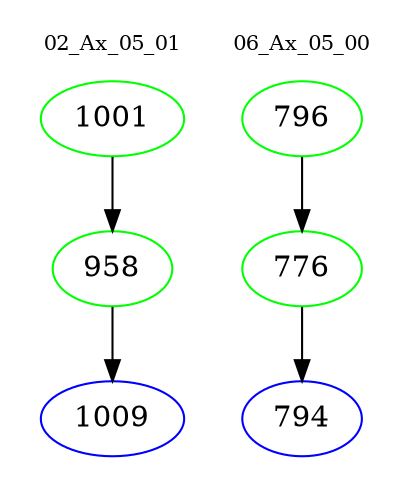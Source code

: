 digraph{
subgraph cluster_0 {
color = white
label = "02_Ax_05_01";
fontsize=10;
T0_1001 [label="1001", color="green"]
T0_1001 -> T0_958 [color="black"]
T0_958 [label="958", color="green"]
T0_958 -> T0_1009 [color="black"]
T0_1009 [label="1009", color="blue"]
}
subgraph cluster_1 {
color = white
label = "06_Ax_05_00";
fontsize=10;
T1_796 [label="796", color="green"]
T1_796 -> T1_776 [color="black"]
T1_776 [label="776", color="green"]
T1_776 -> T1_794 [color="black"]
T1_794 [label="794", color="blue"]
}
}
